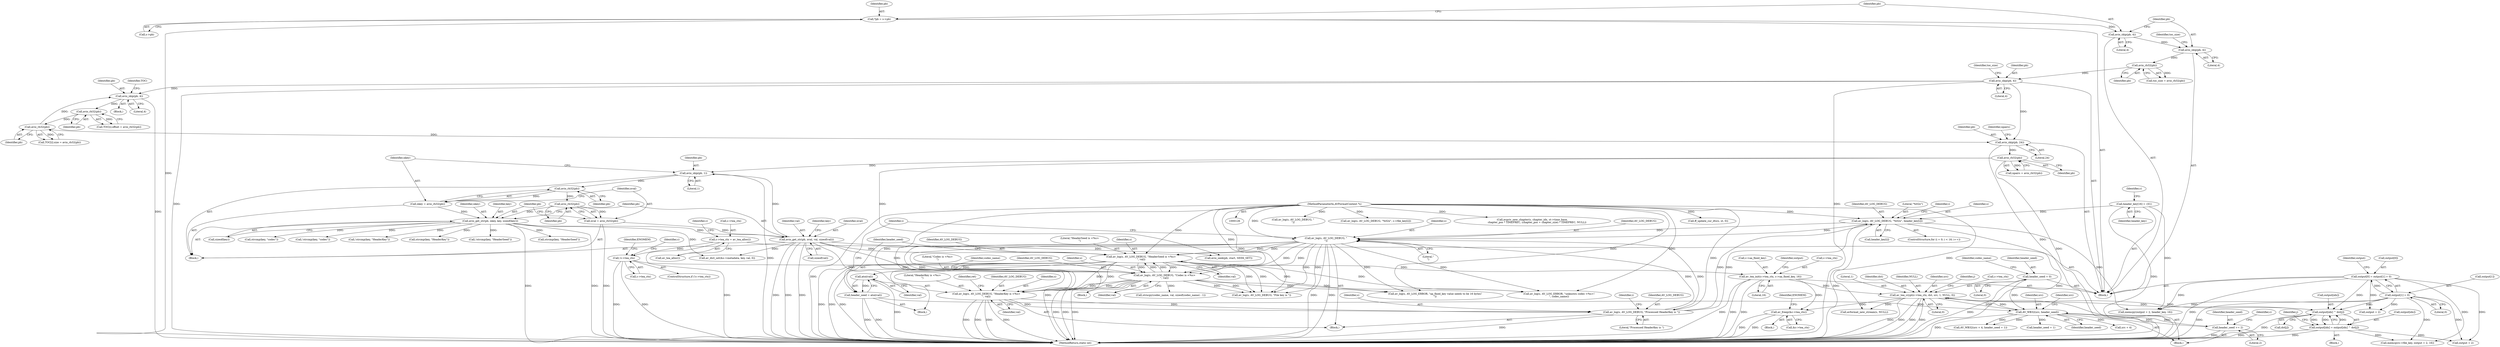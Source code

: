 digraph "0_FFmpeg_ed188f6dcdf0935c939ed813cf8745d50742014b@API" {
"1000571" [label="(Call,av_freep(&c->tea_ctx))"];
"1000489" [label="(Call,av_tea_crypt(c->tea_ctx, dst, src, 1, NULL, 0))"];
"1000440" [label="(Call,av_tea_init(c->tea_ctx, c->aa_fixed_key, 16))"];
"1000433" [label="(Call,!c->tea_ctx)"];
"1000427" [label="(Call,c->tea_ctx = av_tea_alloc())"];
"1000521" [label="(Call,output[idx] ^ dst[j])"];
"1000517" [label="(Call,output[idx] = output[idx] ^ dst[j])"];
"1000448" [label="(Call,output[0] = output[1] = 0)"];
"1000452" [label="(Call,output[1] = 0)"];
"1000476" [label="(Call,AV_WB32(src, header_seed))"];
"1000318" [label="(Call,header_seed = atoi(val))"];
"1000320" [label="(Call,atoi(val))"];
"1000313" [label="(Call,av_log(s, AV_LOG_DEBUG, \"HeaderSeed is <%s>\n\", val))"];
"1000294" [label="(Call,av_log(s, AV_LOG_DEBUG, \"Codec is <%s>\n\", val))"];
"1000380" [label="(Call,av_log(s, AV_LOG_DEBUG, \"\n\"))"];
"1000360" [label="(Call,av_log(s, AV_LOG_DEBUG, \"Processed HeaderKey is \"))"];
"1000329" [label="(Call,av_log(s, AV_LOG_DEBUG, \"HeaderKey is <%s>\n\", val))"];
"1000127" [label="(MethodParameterIn,AVFormatContext *s)"];
"1000282" [label="(Call,avio_get_str(pb, nval, val, sizeof(val)))"];
"1000276" [label="(Call,avio_get_str(pb, nkey, key, sizeof(key)))"];
"1000274" [label="(Call,avio_rb32(pb))"];
"1000270" [label="(Call,avio_rb32(pb))"];
"1000265" [label="(Call,avio_skip(pb, 1))"];
"1000237" [label="(Call,avio_rb32(pb))"];
"1000232" [label="(Call,avio_skip(pb, 24))"];
"1000194" [label="(Call,avio_skip(pb, 4))"];
"1000192" [label="(Call,avio_rb32(pb))"];
"1000187" [label="(Call,avio_skip(pb, 4))"];
"1000184" [label="(Call,avio_skip(pb, 4))"];
"1000177" [label="(Call,*pb = s->pb)"];
"1000230" [label="(Call,avio_rb32(pb))"];
"1000222" [label="(Call,avio_rb32(pb))"];
"1000213" [label="(Call,avio_skip(pb, 4))"];
"1000268" [label="(Call,nkey = avio_rb32(pb))"];
"1000272" [label="(Call,nval = avio_rb32(pb))"];
"1000373" [label="(Call,av_log(s, AV_LOG_DEBUG, \"%02x\", header_key[i]))"];
"1000168" [label="(Call,header_key[16] = {0})"];
"1000142" [label="(Call,header_seed = 0)"];
"1000486" [label="(Call,header_seed += 2)"];
"1000277" [label="(Identifier,pb)"];
"1000212" [label="(Block,)"];
"1000427" [label="(Call,c->tea_ctx = av_tea_alloc())"];
"1000282" [label="(Call,avio_get_str(pb, nval, val, sizeof(val)))"];
"1000333" [label="(Identifier,val)"];
"1000276" [label="(Call,avio_get_str(pb, nkey, key, sizeof(key)))"];
"1000518" [label="(Call,output[idx])"];
"1000364" [label="(ControlStructure,for (i = 0; i < 16; i++))"];
"1000194" [label="(Call,avio_skip(pb, 4))"];
"1000325" [label="(Call,strcmp(key, \"HeaderKey\"))"];
"1000294" [label="(Call,av_log(s, AV_LOG_DEBUG, \"Codec is <%s>\n\", val))"];
"1000278" [label="(Identifier,nkey)"];
"1000419" [label="(Call,av_log(s, AV_LOG_ERROR, \"unknown codec <%s>!\n\", codec_name))"];
"1000216" [label="(Call,TOC[i].offset = avio_rb32(pb))"];
"1000458" [label="(Call,output + 2)"];
"1000447" [label="(Literal,16)"];
"1000477" [label="(Identifier,src)"];
"1000236" [label="(Identifier,npairs)"];
"1000525" [label="(Call,dst[j])"];
"1000127" [label="(MethodParameterIn,AVFormatContext *s)"];
"1000222" [label="(Call,avio_rb32(pb))"];
"1000190" [label="(Call,toc_size = avio_rb32(pb))"];
"1000362" [label="(Identifier,AV_LOG_DEBUG)"];
"1000308" [label="(Call,!strcmp(key, \"HeaderSeed\"))"];
"1000532" [label="(Call,output + 2)"];
"1000453" [label="(Call,output[1])"];
"1000481" [label="(Identifier,src)"];
"1000300" [label="(Identifier,codec_name)"];
"1000363" [label="(Literal,\"Processed HeaderKey is \")"];
"1000253" [label="(Identifier,i)"];
"1000450" [label="(Identifier,output)"];
"1000457" [label="(Call,memcpy(output + 2, header_key, 16))"];
"1000309" [label="(Call,strcmp(key, \"HeaderSeed\"))"];
"1000193" [label="(Identifier,pb)"];
"1000382" [label="(Identifier,AV_LOG_DEBUG)"];
"1000188" [label="(Identifier,pb)"];
"1000432" [label="(ControlStructure,if (!c->tea_ctx))"];
"1000234" [label="(Literal,24)"];
"1000381" [label="(Identifier,s)"];
"1000143" [label="(Identifier,header_seed)"];
"1000491" [label="(Identifier,c)"];
"1000475" [label="(Block,)"];
"1000476" [label="(Call,AV_WB32(src, header_seed))"];
"1000571" [label="(Call,av_freep(&c->tea_ctx))"];
"1000434" [label="(Call,c->tea_ctx)"];
"1000195" [label="(Identifier,pb)"];
"1000497" [label="(Literal,0)"];
"1000489" [label="(Call,av_tea_crypt(c->tea_ctx, dst, src, 1, NULL, 0))"];
"1000285" [label="(Identifier,val)"];
"1000199" [label="(Identifier,toc_size)"];
"1000564" [label="(Call,avformat_new_stream(s, NULL))"];
"1000177" [label="(Call,*pb = s->pb)"];
"1000373" [label="(Call,av_log(s, AV_LOG_DEBUG, \"%02x\", header_key[i]))"];
"1000522" [label="(Call,output[idx])"];
"1000238" [label="(Identifier,pb)"];
"1000480" [label="(Call,src + 4)"];
"1000442" [label="(Identifier,c)"];
"1000269" [label="(Identifier,nkey)"];
"1000232" [label="(Call,avio_skip(pb, 24))"];
"1000521" [label="(Call,output[idx] ^ dst[j])"];
"1000361" [label="(Identifier,s)"];
"1000184" [label="(Call,avio_skip(pb, 4))"];
"1000189" [label="(Literal,4)"];
"1000214" [label="(Identifier,pb)"];
"1000479" [label="(Call,AV_WB32(src + 4, header_seed + 1))"];
"1000299" [label="(Call,strncpy(codec_name, val, sizeof(codec_name) - 1))"];
"1000275" [label="(Identifier,pb)"];
"1000233" [label="(Identifier,pb)"];
"1000265" [label="(Call,avio_skip(pb, 1))"];
"1000172" [label="(Identifier,c)"];
"1000266" [label="(Identifier,pb)"];
"1000271" [label="(Identifier,pb)"];
"1000191" [label="(Identifier,toc_size)"];
"1000328" [label="(Block,)"];
"1000496" [label="(Identifier,NULL)"];
"1000280" [label="(Call,sizeof(key))"];
"1000231" [label="(Identifier,pb)"];
"1000318" [label="(Call,header_seed = atoi(val))"];
"1000196" [label="(Literal,4)"];
"1000375" [label="(Identifier,AV_LOG_DEBUG)"];
"1000433" [label="(Call,!c->tea_ctx)"];
"1000314" [label="(Identifier,s)"];
"1000383" [label="(Literal,\"\n\")"];
"1000558" [label="(Call,av_log(s, AV_LOG_DEBUG, \"\n\"))"];
"1000377" [label="(Call,header_key[i])"];
"1000494" [label="(Identifier,src)"];
"1000268" [label="(Call,nkey = avio_rb32(pb))"];
"1000452" [label="(Call,output[1] = 0)"];
"1000376" [label="(Literal,\"%02x\")"];
"1000144" [label="(Literal,0)"];
"1000150" [label="(Identifier,codec_name)"];
"1000459" [label="(Identifier,output)"];
"1000380" [label="(Call,av_log(s, AV_LOG_DEBUG, \"\n\"))"];
"1000877" [label="(MethodReturn,static int)"];
"1000578" [label="(Identifier,ENOMEM)"];
"1000488" [label="(Literal,2)"];
"1000448" [label="(Call,output[0] = output[1] = 0)"];
"1000286" [label="(Call,sizeof(val))"];
"1000290" [label="(Call,strcmp(key, \"codec\"))"];
"1000179" [label="(Call,s->pb)"];
"1000291" [label="(Identifier,key)"];
"1000128" [label="(Block,)"];
"1000330" [label="(Identifier,s)"];
"1000449" [label="(Call,output[0])"];
"1000142" [label="(Call,header_seed = 0)"];
"1000332" [label="(Literal,\"HeaderKey is <%s>\n\")"];
"1000223" [label="(Identifier,pb)"];
"1000320" [label="(Call,atoi(val))"];
"1000336" [label="(Identifier,ret)"];
"1000486" [label="(Call,header_seed += 2)"];
"1000331" [label="(Identifier,AV_LOG_DEBUG)"];
"1000289" [label="(Call,!strcmp(key, \"codec\"))"];
"1000215" [label="(Literal,4)"];
"1000219" [label="(Identifier,TOC)"];
"1000516" [label="(Block,)"];
"1000293" [label="(Block,)"];
"1000279" [label="(Identifier,key)"];
"1000360" [label="(Call,av_log(s, AV_LOG_DEBUG, \"Processed HeaderKey is \"))"];
"1000296" [label="(Identifier,AV_LOG_DEBUG)"];
"1000441" [label="(Call,c->tea_ctx)"];
"1000536" [label="(Call,av_log(s, AV_LOG_DEBUG, \"File key is \"))"];
"1000549" [label="(Call,av_log(s, AV_LOG_DEBUG, \"%02x\", c->file_key[i]))"];
"1000386" [label="(Call,av_dict_set(&s->metadata, key, val, 0))"];
"1000321" [label="(Identifier,val)"];
"1000192" [label="(Call,avio_rb32(pb))"];
"1000401" [label="(Call,av_log(s, AV_LOG_ERROR, \"aa_fixed_key value needs to be 16 bytes!\n\"))"];
"1000528" [label="(Call,memcpy(c->file_key, output + 2, 16))"];
"1000500" [label="(Identifier,j)"];
"1000444" [label="(Call,c->aa_fixed_key)"];
"1000230" [label="(Call,avio_rb32(pb))"];
"1000295" [label="(Identifier,s)"];
"1000440" [label="(Call,av_tea_init(c->tea_ctx, c->aa_fixed_key, 16))"];
"1000372" [label="(Identifier,i)"];
"1000511" [label="(Identifier,j)"];
"1000490" [label="(Call,c->tea_ctx)"];
"1000312" [label="(Block,)"];
"1000329" [label="(Call,av_log(s, AV_LOG_DEBUG, \"HeaderKey is <%s>\n\", val))"];
"1000317" [label="(Identifier,val)"];
"1000185" [label="(Identifier,pb)"];
"1000298" [label="(Identifier,val)"];
"1000487" [label="(Identifier,header_seed)"];
"1000274" [label="(Call,avio_rb32(pb))"];
"1000483" [label="(Call,header_seed + 1)"];
"1000495" [label="(Literal,1)"];
"1000478" [label="(Identifier,header_seed)"];
"1000284" [label="(Identifier,nval)"];
"1000570" [label="(Block,)"];
"1000435" [label="(Identifier,c)"];
"1000267" [label="(Literal,1)"];
"1000572" [label="(Call,&c->tea_ctx)"];
"1000178" [label="(Identifier,pb)"];
"1000761" [label="(Call,avio_seek(pb, start, SEEK_SET))"];
"1000283" [label="(Identifier,pb)"];
"1000273" [label="(Identifier,nval)"];
"1000169" [label="(Identifier,header_key)"];
"1000270" [label="(Call,avio_rb32(pb))"];
"1000224" [label="(Call,TOC[i].size = avio_rb32(pb))"];
"1000324" [label="(Call,!strcmp(key, \"HeaderKey\"))"];
"1000374" [label="(Identifier,s)"];
"1000235" [label="(Call,npairs = avio_rb32(pb))"];
"1000213" [label="(Call,avio_skip(pb, 4))"];
"1000826" [label="(Call,avpriv_new_chapter(s, chapter_idx, st->time_base,\n            chapter_pos * TIMEPREC, (chapter_pos + chapter_size) * TIMEPREC, NULL))"];
"1000187" [label="(Call,avio_skip(pb, 4))"];
"1000297" [label="(Literal,\"Codec is <%s>\n\")"];
"1000493" [label="(Identifier,dst)"];
"1000315" [label="(Identifier,AV_LOG_DEBUG)"];
"1000857" [label="(Call,ff_update_cur_dts(s, st, 0))"];
"1000254" [label="(Block,)"];
"1000237" [label="(Call,avio_rb32(pb))"];
"1000456" [label="(Literal,0)"];
"1000272" [label="(Call,nval = avio_rb32(pb))"];
"1000431" [label="(Call,av_tea_alloc())"];
"1000319" [label="(Identifier,header_seed)"];
"1000313" [label="(Call,av_log(s, AV_LOG_DEBUG, \"HeaderSeed is <%s>\n\", val))"];
"1000366" [label="(Identifier,i)"];
"1000316" [label="(Literal,\"HeaderSeed is <%s>\n\")"];
"1000517" [label="(Call,output[idx] = output[idx] ^ dst[j])"];
"1000168" [label="(Call,header_key[16] = {0})"];
"1000428" [label="(Call,c->tea_ctx)"];
"1000439" [label="(Identifier,ENOMEM)"];
"1000186" [label="(Literal,4)"];
"1000571" -> "1000570"  [label="AST: "];
"1000571" -> "1000572"  [label="CFG: "];
"1000572" -> "1000571"  [label="AST: "];
"1000578" -> "1000571"  [label="CFG: "];
"1000571" -> "1000877"  [label="DDG: "];
"1000571" -> "1000877"  [label="DDG: "];
"1000489" -> "1000571"  [label="DDG: "];
"1000440" -> "1000571"  [label="DDG: "];
"1000489" -> "1000475"  [label="AST: "];
"1000489" -> "1000497"  [label="CFG: "];
"1000490" -> "1000489"  [label="AST: "];
"1000493" -> "1000489"  [label="AST: "];
"1000494" -> "1000489"  [label="AST: "];
"1000495" -> "1000489"  [label="AST: "];
"1000496" -> "1000489"  [label="AST: "];
"1000497" -> "1000489"  [label="AST: "];
"1000500" -> "1000489"  [label="CFG: "];
"1000489" -> "1000877"  [label="DDG: "];
"1000489" -> "1000877"  [label="DDG: "];
"1000489" -> "1000877"  [label="DDG: "];
"1000489" -> "1000877"  [label="DDG: "];
"1000489" -> "1000476"  [label="DDG: "];
"1000440" -> "1000489"  [label="DDG: "];
"1000521" -> "1000489"  [label="DDG: "];
"1000476" -> "1000489"  [label="DDG: "];
"1000489" -> "1000521"  [label="DDG: "];
"1000489" -> "1000564"  [label="DDG: "];
"1000440" -> "1000128"  [label="AST: "];
"1000440" -> "1000447"  [label="CFG: "];
"1000441" -> "1000440"  [label="AST: "];
"1000444" -> "1000440"  [label="AST: "];
"1000447" -> "1000440"  [label="AST: "];
"1000450" -> "1000440"  [label="CFG: "];
"1000440" -> "1000877"  [label="DDG: "];
"1000440" -> "1000877"  [label="DDG: "];
"1000440" -> "1000877"  [label="DDG: "];
"1000433" -> "1000440"  [label="DDG: "];
"1000433" -> "1000432"  [label="AST: "];
"1000433" -> "1000434"  [label="CFG: "];
"1000434" -> "1000433"  [label="AST: "];
"1000439" -> "1000433"  [label="CFG: "];
"1000442" -> "1000433"  [label="CFG: "];
"1000433" -> "1000877"  [label="DDG: "];
"1000433" -> "1000877"  [label="DDG: "];
"1000427" -> "1000433"  [label="DDG: "];
"1000427" -> "1000128"  [label="AST: "];
"1000427" -> "1000431"  [label="CFG: "];
"1000428" -> "1000427"  [label="AST: "];
"1000431" -> "1000427"  [label="AST: "];
"1000435" -> "1000427"  [label="CFG: "];
"1000427" -> "1000877"  [label="DDG: "];
"1000521" -> "1000517"  [label="AST: "];
"1000521" -> "1000525"  [label="CFG: "];
"1000522" -> "1000521"  [label="AST: "];
"1000525" -> "1000521"  [label="AST: "];
"1000517" -> "1000521"  [label="CFG: "];
"1000521" -> "1000877"  [label="DDG: "];
"1000521" -> "1000517"  [label="DDG: "];
"1000521" -> "1000517"  [label="DDG: "];
"1000517" -> "1000521"  [label="DDG: "];
"1000448" -> "1000521"  [label="DDG: "];
"1000452" -> "1000521"  [label="DDG: "];
"1000517" -> "1000516"  [label="AST: "];
"1000518" -> "1000517"  [label="AST: "];
"1000511" -> "1000517"  [label="CFG: "];
"1000517" -> "1000877"  [label="DDG: "];
"1000517" -> "1000877"  [label="DDG: "];
"1000517" -> "1000528"  [label="DDG: "];
"1000517" -> "1000532"  [label="DDG: "];
"1000448" -> "1000128"  [label="AST: "];
"1000448" -> "1000452"  [label="CFG: "];
"1000449" -> "1000448"  [label="AST: "];
"1000452" -> "1000448"  [label="AST: "];
"1000459" -> "1000448"  [label="CFG: "];
"1000448" -> "1000877"  [label="DDG: "];
"1000452" -> "1000448"  [label="DDG: "];
"1000448" -> "1000457"  [label="DDG: "];
"1000448" -> "1000458"  [label="DDG: "];
"1000448" -> "1000528"  [label="DDG: "];
"1000448" -> "1000532"  [label="DDG: "];
"1000452" -> "1000456"  [label="CFG: "];
"1000453" -> "1000452"  [label="AST: "];
"1000456" -> "1000452"  [label="AST: "];
"1000452" -> "1000877"  [label="DDG: "];
"1000452" -> "1000457"  [label="DDG: "];
"1000452" -> "1000458"  [label="DDG: "];
"1000452" -> "1000528"  [label="DDG: "];
"1000452" -> "1000532"  [label="DDG: "];
"1000476" -> "1000475"  [label="AST: "];
"1000476" -> "1000478"  [label="CFG: "];
"1000477" -> "1000476"  [label="AST: "];
"1000478" -> "1000476"  [label="AST: "];
"1000481" -> "1000476"  [label="CFG: "];
"1000476" -> "1000877"  [label="DDG: "];
"1000318" -> "1000476"  [label="DDG: "];
"1000142" -> "1000476"  [label="DDG: "];
"1000486" -> "1000476"  [label="DDG: "];
"1000476" -> "1000479"  [label="DDG: "];
"1000476" -> "1000479"  [label="DDG: "];
"1000476" -> "1000480"  [label="DDG: "];
"1000476" -> "1000483"  [label="DDG: "];
"1000476" -> "1000486"  [label="DDG: "];
"1000318" -> "1000312"  [label="AST: "];
"1000318" -> "1000320"  [label="CFG: "];
"1000319" -> "1000318"  [label="AST: "];
"1000320" -> "1000318"  [label="AST: "];
"1000253" -> "1000318"  [label="CFG: "];
"1000318" -> "1000877"  [label="DDG: "];
"1000318" -> "1000877"  [label="DDG: "];
"1000320" -> "1000318"  [label="DDG: "];
"1000320" -> "1000321"  [label="CFG: "];
"1000321" -> "1000320"  [label="AST: "];
"1000320" -> "1000877"  [label="DDG: "];
"1000313" -> "1000320"  [label="DDG: "];
"1000313" -> "1000312"  [label="AST: "];
"1000313" -> "1000317"  [label="CFG: "];
"1000314" -> "1000313"  [label="AST: "];
"1000315" -> "1000313"  [label="AST: "];
"1000316" -> "1000313"  [label="AST: "];
"1000317" -> "1000313"  [label="AST: "];
"1000319" -> "1000313"  [label="CFG: "];
"1000313" -> "1000877"  [label="DDG: "];
"1000313" -> "1000877"  [label="DDG: "];
"1000313" -> "1000877"  [label="DDG: "];
"1000313" -> "1000294"  [label="DDG: "];
"1000313" -> "1000294"  [label="DDG: "];
"1000294" -> "1000313"  [label="DDG: "];
"1000294" -> "1000313"  [label="DDG: "];
"1000380" -> "1000313"  [label="DDG: "];
"1000380" -> "1000313"  [label="DDG: "];
"1000127" -> "1000313"  [label="DDG: "];
"1000282" -> "1000313"  [label="DDG: "];
"1000313" -> "1000329"  [label="DDG: "];
"1000313" -> "1000329"  [label="DDG: "];
"1000313" -> "1000401"  [label="DDG: "];
"1000313" -> "1000419"  [label="DDG: "];
"1000313" -> "1000536"  [label="DDG: "];
"1000313" -> "1000536"  [label="DDG: "];
"1000294" -> "1000293"  [label="AST: "];
"1000294" -> "1000298"  [label="CFG: "];
"1000295" -> "1000294"  [label="AST: "];
"1000296" -> "1000294"  [label="AST: "];
"1000297" -> "1000294"  [label="AST: "];
"1000298" -> "1000294"  [label="AST: "];
"1000300" -> "1000294"  [label="CFG: "];
"1000294" -> "1000877"  [label="DDG: "];
"1000294" -> "1000877"  [label="DDG: "];
"1000294" -> "1000877"  [label="DDG: "];
"1000380" -> "1000294"  [label="DDG: "];
"1000380" -> "1000294"  [label="DDG: "];
"1000127" -> "1000294"  [label="DDG: "];
"1000282" -> "1000294"  [label="DDG: "];
"1000294" -> "1000299"  [label="DDG: "];
"1000294" -> "1000329"  [label="DDG: "];
"1000294" -> "1000329"  [label="DDG: "];
"1000294" -> "1000401"  [label="DDG: "];
"1000294" -> "1000419"  [label="DDG: "];
"1000294" -> "1000536"  [label="DDG: "];
"1000294" -> "1000536"  [label="DDG: "];
"1000380" -> "1000328"  [label="AST: "];
"1000380" -> "1000383"  [label="CFG: "];
"1000381" -> "1000380"  [label="AST: "];
"1000382" -> "1000380"  [label="AST: "];
"1000383" -> "1000380"  [label="AST: "];
"1000253" -> "1000380"  [label="CFG: "];
"1000380" -> "1000877"  [label="DDG: "];
"1000380" -> "1000877"  [label="DDG: "];
"1000380" -> "1000877"  [label="DDG: "];
"1000380" -> "1000329"  [label="DDG: "];
"1000380" -> "1000329"  [label="DDG: "];
"1000360" -> "1000380"  [label="DDG: "];
"1000360" -> "1000380"  [label="DDG: "];
"1000373" -> "1000380"  [label="DDG: "];
"1000373" -> "1000380"  [label="DDG: "];
"1000127" -> "1000380"  [label="DDG: "];
"1000380" -> "1000401"  [label="DDG: "];
"1000380" -> "1000419"  [label="DDG: "];
"1000380" -> "1000536"  [label="DDG: "];
"1000380" -> "1000536"  [label="DDG: "];
"1000360" -> "1000328"  [label="AST: "];
"1000360" -> "1000363"  [label="CFG: "];
"1000361" -> "1000360"  [label="AST: "];
"1000362" -> "1000360"  [label="AST: "];
"1000363" -> "1000360"  [label="AST: "];
"1000366" -> "1000360"  [label="CFG: "];
"1000360" -> "1000877"  [label="DDG: "];
"1000329" -> "1000360"  [label="DDG: "];
"1000329" -> "1000360"  [label="DDG: "];
"1000127" -> "1000360"  [label="DDG: "];
"1000360" -> "1000373"  [label="DDG: "];
"1000360" -> "1000373"  [label="DDG: "];
"1000329" -> "1000328"  [label="AST: "];
"1000329" -> "1000333"  [label="CFG: "];
"1000330" -> "1000329"  [label="AST: "];
"1000331" -> "1000329"  [label="AST: "];
"1000332" -> "1000329"  [label="AST: "];
"1000333" -> "1000329"  [label="AST: "];
"1000336" -> "1000329"  [label="CFG: "];
"1000329" -> "1000877"  [label="DDG: "];
"1000329" -> "1000877"  [label="DDG: "];
"1000329" -> "1000877"  [label="DDG: "];
"1000329" -> "1000877"  [label="DDG: "];
"1000127" -> "1000329"  [label="DDG: "];
"1000282" -> "1000329"  [label="DDG: "];
"1000127" -> "1000126"  [label="AST: "];
"1000127" -> "1000877"  [label="DDG: "];
"1000127" -> "1000373"  [label="DDG: "];
"1000127" -> "1000401"  [label="DDG: "];
"1000127" -> "1000419"  [label="DDG: "];
"1000127" -> "1000536"  [label="DDG: "];
"1000127" -> "1000549"  [label="DDG: "];
"1000127" -> "1000558"  [label="DDG: "];
"1000127" -> "1000564"  [label="DDG: "];
"1000127" -> "1000826"  [label="DDG: "];
"1000127" -> "1000857"  [label="DDG: "];
"1000282" -> "1000254"  [label="AST: "];
"1000282" -> "1000286"  [label="CFG: "];
"1000283" -> "1000282"  [label="AST: "];
"1000284" -> "1000282"  [label="AST: "];
"1000285" -> "1000282"  [label="AST: "];
"1000286" -> "1000282"  [label="AST: "];
"1000291" -> "1000282"  [label="CFG: "];
"1000282" -> "1000877"  [label="DDG: "];
"1000282" -> "1000877"  [label="DDG: "];
"1000282" -> "1000877"  [label="DDG: "];
"1000282" -> "1000265"  [label="DDG: "];
"1000276" -> "1000282"  [label="DDG: "];
"1000272" -> "1000282"  [label="DDG: "];
"1000282" -> "1000386"  [label="DDG: "];
"1000282" -> "1000761"  [label="DDG: "];
"1000276" -> "1000254"  [label="AST: "];
"1000276" -> "1000280"  [label="CFG: "];
"1000277" -> "1000276"  [label="AST: "];
"1000278" -> "1000276"  [label="AST: "];
"1000279" -> "1000276"  [label="AST: "];
"1000280" -> "1000276"  [label="AST: "];
"1000283" -> "1000276"  [label="CFG: "];
"1000276" -> "1000877"  [label="DDG: "];
"1000276" -> "1000877"  [label="DDG: "];
"1000274" -> "1000276"  [label="DDG: "];
"1000268" -> "1000276"  [label="DDG: "];
"1000276" -> "1000289"  [label="DDG: "];
"1000276" -> "1000290"  [label="DDG: "];
"1000276" -> "1000308"  [label="DDG: "];
"1000276" -> "1000309"  [label="DDG: "];
"1000276" -> "1000324"  [label="DDG: "];
"1000276" -> "1000325"  [label="DDG: "];
"1000276" -> "1000386"  [label="DDG: "];
"1000274" -> "1000272"  [label="AST: "];
"1000274" -> "1000275"  [label="CFG: "];
"1000275" -> "1000274"  [label="AST: "];
"1000272" -> "1000274"  [label="CFG: "];
"1000274" -> "1000272"  [label="DDG: "];
"1000270" -> "1000274"  [label="DDG: "];
"1000270" -> "1000268"  [label="AST: "];
"1000270" -> "1000271"  [label="CFG: "];
"1000271" -> "1000270"  [label="AST: "];
"1000268" -> "1000270"  [label="CFG: "];
"1000270" -> "1000268"  [label="DDG: "];
"1000265" -> "1000270"  [label="DDG: "];
"1000265" -> "1000254"  [label="AST: "];
"1000265" -> "1000267"  [label="CFG: "];
"1000266" -> "1000265"  [label="AST: "];
"1000267" -> "1000265"  [label="AST: "];
"1000269" -> "1000265"  [label="CFG: "];
"1000265" -> "1000877"  [label="DDG: "];
"1000237" -> "1000265"  [label="DDG: "];
"1000237" -> "1000235"  [label="AST: "];
"1000237" -> "1000238"  [label="CFG: "];
"1000238" -> "1000237"  [label="AST: "];
"1000235" -> "1000237"  [label="CFG: "];
"1000237" -> "1000877"  [label="DDG: "];
"1000237" -> "1000235"  [label="DDG: "];
"1000232" -> "1000237"  [label="DDG: "];
"1000237" -> "1000761"  [label="DDG: "];
"1000232" -> "1000128"  [label="AST: "];
"1000232" -> "1000234"  [label="CFG: "];
"1000233" -> "1000232"  [label="AST: "];
"1000234" -> "1000232"  [label="AST: "];
"1000236" -> "1000232"  [label="CFG: "];
"1000232" -> "1000877"  [label="DDG: "];
"1000194" -> "1000232"  [label="DDG: "];
"1000230" -> "1000232"  [label="DDG: "];
"1000194" -> "1000128"  [label="AST: "];
"1000194" -> "1000196"  [label="CFG: "];
"1000195" -> "1000194"  [label="AST: "];
"1000196" -> "1000194"  [label="AST: "];
"1000199" -> "1000194"  [label="CFG: "];
"1000194" -> "1000877"  [label="DDG: "];
"1000194" -> "1000877"  [label="DDG: "];
"1000192" -> "1000194"  [label="DDG: "];
"1000194" -> "1000213"  [label="DDG: "];
"1000192" -> "1000190"  [label="AST: "];
"1000192" -> "1000193"  [label="CFG: "];
"1000193" -> "1000192"  [label="AST: "];
"1000190" -> "1000192"  [label="CFG: "];
"1000192" -> "1000190"  [label="DDG: "];
"1000187" -> "1000192"  [label="DDG: "];
"1000187" -> "1000128"  [label="AST: "];
"1000187" -> "1000189"  [label="CFG: "];
"1000188" -> "1000187"  [label="AST: "];
"1000189" -> "1000187"  [label="AST: "];
"1000191" -> "1000187"  [label="CFG: "];
"1000184" -> "1000187"  [label="DDG: "];
"1000184" -> "1000128"  [label="AST: "];
"1000184" -> "1000186"  [label="CFG: "];
"1000185" -> "1000184"  [label="AST: "];
"1000186" -> "1000184"  [label="AST: "];
"1000188" -> "1000184"  [label="CFG: "];
"1000177" -> "1000184"  [label="DDG: "];
"1000177" -> "1000128"  [label="AST: "];
"1000177" -> "1000179"  [label="CFG: "];
"1000178" -> "1000177"  [label="AST: "];
"1000179" -> "1000177"  [label="AST: "];
"1000185" -> "1000177"  [label="CFG: "];
"1000177" -> "1000877"  [label="DDG: "];
"1000230" -> "1000224"  [label="AST: "];
"1000230" -> "1000231"  [label="CFG: "];
"1000231" -> "1000230"  [label="AST: "];
"1000224" -> "1000230"  [label="CFG: "];
"1000230" -> "1000213"  [label="DDG: "];
"1000230" -> "1000224"  [label="DDG: "];
"1000222" -> "1000230"  [label="DDG: "];
"1000222" -> "1000216"  [label="AST: "];
"1000222" -> "1000223"  [label="CFG: "];
"1000223" -> "1000222"  [label="AST: "];
"1000216" -> "1000222"  [label="CFG: "];
"1000222" -> "1000216"  [label="DDG: "];
"1000213" -> "1000222"  [label="DDG: "];
"1000213" -> "1000212"  [label="AST: "];
"1000213" -> "1000215"  [label="CFG: "];
"1000214" -> "1000213"  [label="AST: "];
"1000215" -> "1000213"  [label="AST: "];
"1000219" -> "1000213"  [label="CFG: "];
"1000213" -> "1000877"  [label="DDG: "];
"1000268" -> "1000254"  [label="AST: "];
"1000269" -> "1000268"  [label="AST: "];
"1000273" -> "1000268"  [label="CFG: "];
"1000272" -> "1000254"  [label="AST: "];
"1000273" -> "1000272"  [label="AST: "];
"1000277" -> "1000272"  [label="CFG: "];
"1000272" -> "1000877"  [label="DDG: "];
"1000373" -> "1000364"  [label="AST: "];
"1000373" -> "1000377"  [label="CFG: "];
"1000374" -> "1000373"  [label="AST: "];
"1000375" -> "1000373"  [label="AST: "];
"1000376" -> "1000373"  [label="AST: "];
"1000377" -> "1000373"  [label="AST: "];
"1000372" -> "1000373"  [label="CFG: "];
"1000373" -> "1000877"  [label="DDG: "];
"1000373" -> "1000877"  [label="DDG: "];
"1000168" -> "1000373"  [label="DDG: "];
"1000373" -> "1000457"  [label="DDG: "];
"1000168" -> "1000128"  [label="AST: "];
"1000168" -> "1000169"  [label="CFG: "];
"1000169" -> "1000168"  [label="AST: "];
"1000172" -> "1000168"  [label="CFG: "];
"1000168" -> "1000877"  [label="DDG: "];
"1000168" -> "1000457"  [label="DDG: "];
"1000142" -> "1000128"  [label="AST: "];
"1000142" -> "1000144"  [label="CFG: "];
"1000143" -> "1000142"  [label="AST: "];
"1000144" -> "1000142"  [label="AST: "];
"1000150" -> "1000142"  [label="CFG: "];
"1000142" -> "1000877"  [label="DDG: "];
"1000486" -> "1000475"  [label="AST: "];
"1000486" -> "1000488"  [label="CFG: "];
"1000487" -> "1000486"  [label="AST: "];
"1000488" -> "1000486"  [label="AST: "];
"1000491" -> "1000486"  [label="CFG: "];
"1000486" -> "1000877"  [label="DDG: "];
}
